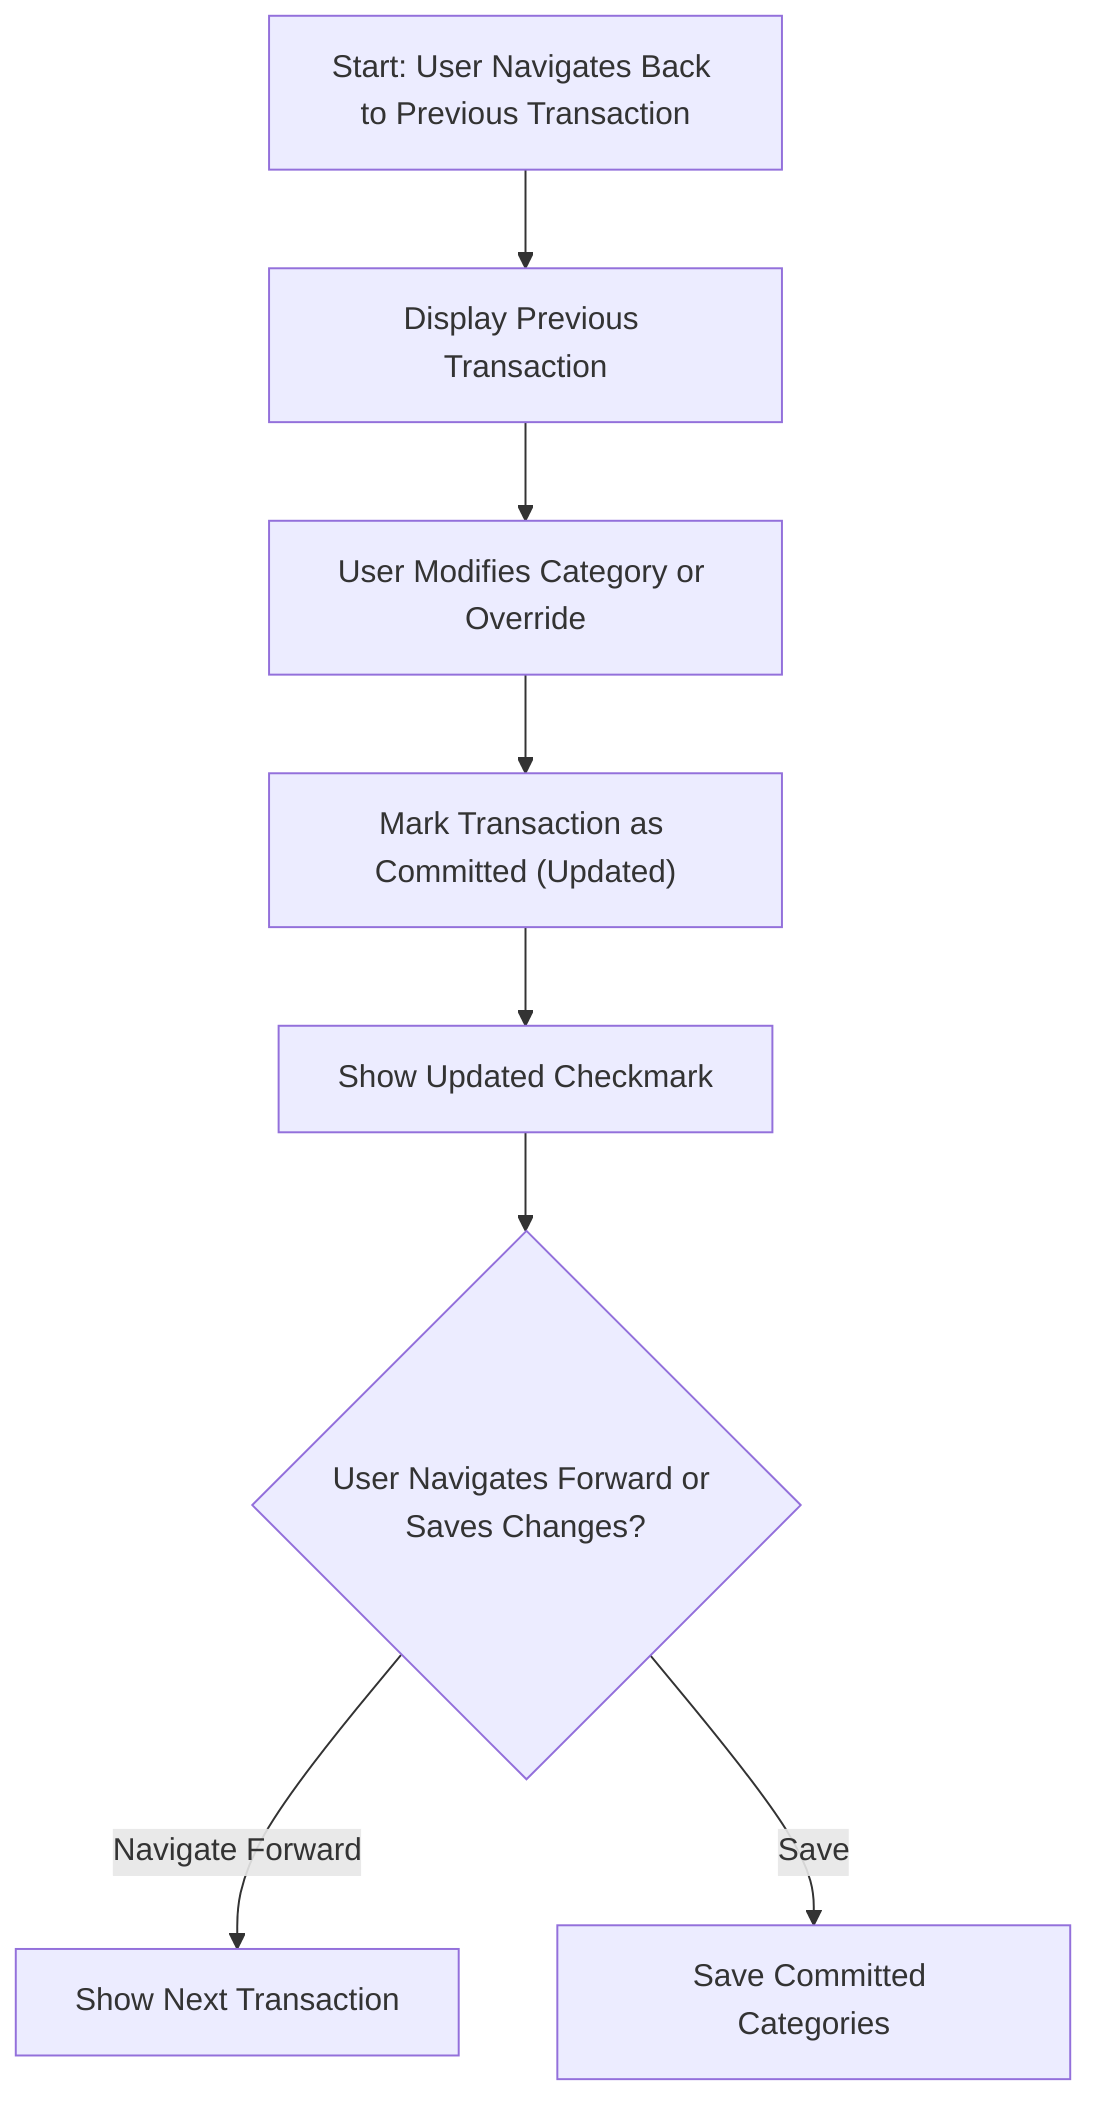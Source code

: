 flowchart TD
  %% Edit Previous Categorization Flow

  A[Start: User Navigates Back to Previous Transaction] --> B[Display Previous Transaction]

  B --> C[User Modifies Category or Override]

  C --> D["Mark Transaction as Committed (Updated)"]

  D --> E[Show Updated Checkmark]

  E --> F{User Navigates Forward or Saves Changes?}
  F -->|Navigate Forward| G[Show Next Transaction]
  F -->|Save| H[Save Committed Categories]